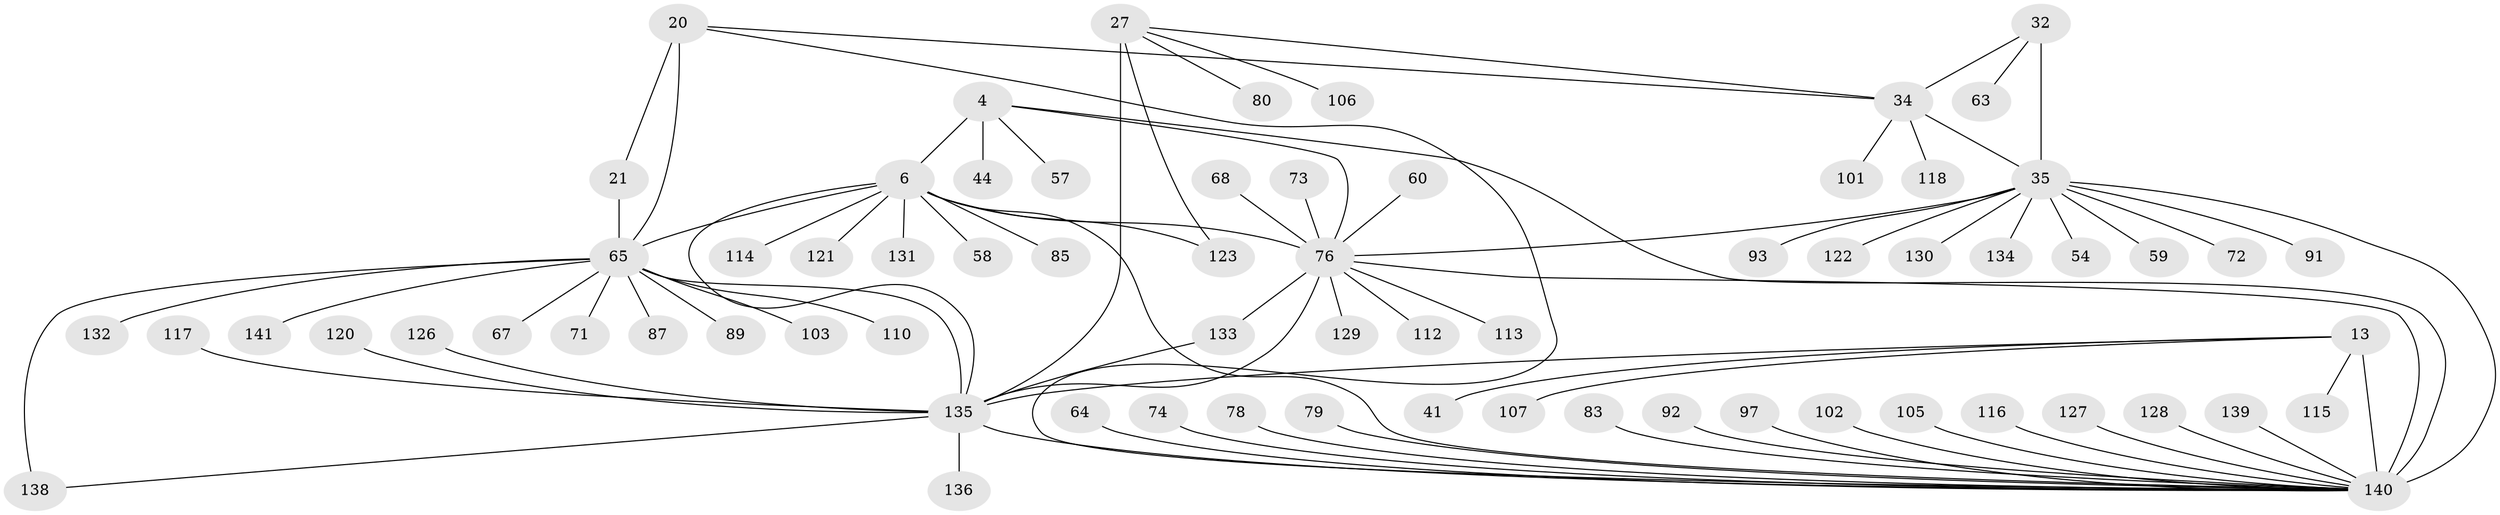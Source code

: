 // original degree distribution, {8: 0.05673758865248227, 9: 0.028368794326241134, 13: 0.028368794326241134, 7: 0.028368794326241134, 10: 0.04964539007092199, 11: 0.02127659574468085, 15: 0.0070921985815602835, 6: 0.02127659574468085, 12: 0.0070921985815602835, 4: 0.02127659574468085, 2: 0.14893617021276595, 1: 0.5531914893617021, 3: 0.028368794326241134}
// Generated by graph-tools (version 1.1) at 2025/55/03/09/25 04:55:21]
// undirected, 70 vertices, 85 edges
graph export_dot {
graph [start="1"]
  node [color=gray90,style=filled];
  4 [super="+1"];
  6 [super="+5"];
  13 [super="+9"];
  20 [super="+18"];
  21 [super="+17"];
  27 [super="+26"];
  32 [super="+29"];
  34 [super="+33"];
  35 [super="+31+30"];
  41;
  44;
  54;
  57;
  58;
  59;
  60;
  63;
  64;
  65 [super="+19+46+49+61"];
  67;
  68;
  71;
  72;
  73;
  74;
  76 [super="+7"];
  78;
  79;
  80;
  83;
  85 [super="+75"];
  87;
  89;
  91 [super="+86"];
  92 [super="+45"];
  93;
  97;
  101;
  102;
  103;
  105;
  106 [super="+98"];
  107;
  110 [super="+90"];
  112 [super="+82"];
  113;
  114;
  115;
  116;
  117;
  118;
  120;
  121;
  122;
  123;
  126;
  127;
  128;
  129 [super="+40+62"];
  130;
  131 [super="+81+119"];
  132 [super="+125"];
  133 [super="+94"];
  134;
  135 [super="+24+42+52+56+28+99+39+43+51+77+88+96+100+104+111"];
  136;
  138 [super="+48+137"];
  139;
  140 [super="+124+14+95+38+50+53+70+84"];
  141 [super="+108"];
  4 -- 6 [weight=6];
  4 -- 44;
  4 -- 57;
  4 -- 140;
  4 -- 76 [weight=4];
  6 -- 121;
  6 -- 114;
  6 -- 58;
  6 -- 123;
  6 -- 140;
  6 -- 85;
  6 -- 131;
  6 -- 76 [weight=6];
  6 -- 65;
  6 -- 135;
  13 -- 41;
  13 -- 107;
  13 -- 115;
  13 -- 140 [weight=10];
  13 -- 135;
  20 -- 21 [weight=4];
  20 -- 34;
  20 -- 65 [weight=6];
  20 -- 140;
  21 -- 65 [weight=6];
  27 -- 34;
  27 -- 80;
  27 -- 123;
  27 -- 106;
  27 -- 135 [weight=10];
  32 -- 34 [weight=4];
  32 -- 35 [weight=6];
  32 -- 63;
  34 -- 35 [weight=6];
  34 -- 101;
  34 -- 118;
  35 -- 76 [weight=2];
  35 -- 130;
  35 -- 134;
  35 -- 72;
  35 -- 140 [weight=4];
  35 -- 54;
  35 -- 91;
  35 -- 122;
  35 -- 59;
  35 -- 93;
  60 -- 76;
  64 -- 140;
  65 -- 67;
  65 -- 132;
  65 -- 71;
  65 -- 135;
  65 -- 138 [weight=2];
  65 -- 141;
  65 -- 87;
  65 -- 89;
  65 -- 103;
  65 -- 110;
  68 -- 76;
  73 -- 76;
  74 -- 140;
  76 -- 129;
  76 -- 133 [weight=2];
  76 -- 112;
  76 -- 113;
  76 -- 135 [weight=2];
  76 -- 140 [weight=2];
  78 -- 140;
  79 -- 140;
  83 -- 140;
  92 -- 140;
  97 -- 140;
  102 -- 140;
  105 -- 140;
  116 -- 140;
  117 -- 135;
  120 -- 135;
  126 -- 135;
  127 -- 140;
  128 -- 140;
  133 -- 135;
  135 -- 140;
  135 -- 136;
  135 -- 138;
  139 -- 140;
}
